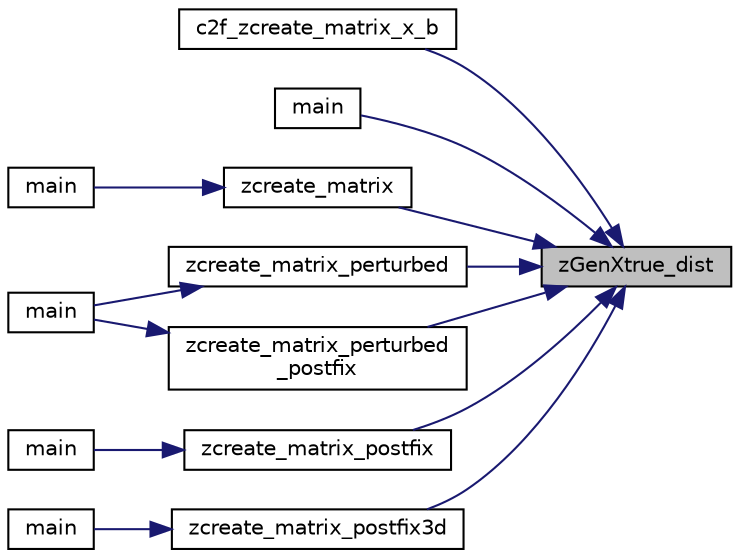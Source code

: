 digraph "zGenXtrue_dist"
{
 // LATEX_PDF_SIZE
  edge [fontname="Helvetica",fontsize="10",labelfontname="Helvetica",labelfontsize="10"];
  node [fontname="Helvetica",fontsize="10",shape=record];
  rankdir="RL";
  Node1 [label="zGenXtrue_dist",height=0.2,width=0.4,color="black", fillcolor="grey75", style="filled", fontcolor="black",tooltip=" "];
  Node1 -> Node2 [dir="back",color="midnightblue",fontsize="10",style="solid",fontname="Helvetica"];
  Node2 [label="c2f_zcreate_matrix_x_b",height=0.2,width=0.4,color="black", fillcolor="white", style="filled",URL="$c2f__zcreate__matrix__x__b_8c.html#aff1aed6a54a517bdec4fdb9237b76d60",tooltip=" "];
  Node1 -> Node3 [dir="back",color="midnightblue",fontsize="10",style="solid",fontname="Helvetica"];
  Node3 [label="main",height=0.2,width=0.4,color="black", fillcolor="white", style="filled",URL="$pzdrive1__ABglobal_8c.html#a0ddf1224851353fc92bfbff6f499fa97",tooltip=" "];
  Node1 -> Node4 [dir="back",color="midnightblue",fontsize="10",style="solid",fontname="Helvetica"];
  Node4 [label="zcreate_matrix",height=0.2,width=0.4,color="black", fillcolor="white", style="filled",URL="$superlu__zdefs_8h.html#a8fe80ecad2edcd129d84b229885f7510",tooltip=" "];
  Node4 -> Node5 [dir="back",color="midnightblue",fontsize="10",style="solid",fontname="Helvetica"];
  Node5 [label="main",height=0.2,width=0.4,color="black", fillcolor="white", style="filled",URL="$pztest_8c.html#a0ddf1224851353fc92bfbff6f499fa97",tooltip=" "];
  Node1 -> Node6 [dir="back",color="midnightblue",fontsize="10",style="solid",fontname="Helvetica"];
  Node6 [label="zcreate_matrix_perturbed",height=0.2,width=0.4,color="black", fillcolor="white", style="filled",URL="$zcreate__matrix__perturbed_8c.html#a67e45954f7cda5ed81cf0d5d8ad95706",tooltip=" "];
  Node6 -> Node7 [dir="back",color="midnightblue",fontsize="10",style="solid",fontname="Helvetica"];
  Node7 [label="main",height=0.2,width=0.4,color="black", fillcolor="white", style="filled",URL="$pzdrive2_8c.html#a0ddf1224851353fc92bfbff6f499fa97",tooltip=" "];
  Node1 -> Node8 [dir="back",color="midnightblue",fontsize="10",style="solid",fontname="Helvetica"];
  Node8 [label="zcreate_matrix_perturbed\l_postfix",height=0.2,width=0.4,color="black", fillcolor="white", style="filled",URL="$zcreate__matrix__perturbed_8c.html#a8f161723be47995bd8640ccb09a0824b",tooltip=" "];
  Node8 -> Node7 [dir="back",color="midnightblue",fontsize="10",style="solid",fontname="Helvetica"];
  Node1 -> Node9 [dir="back",color="midnightblue",fontsize="10",style="solid",fontname="Helvetica"];
  Node9 [label="zcreate_matrix_postfix",height=0.2,width=0.4,color="black", fillcolor="white", style="filled",URL="$superlu__zdefs_8h.html#a4717c8b0363cb4de3fb37f4db8240f26",tooltip=" "];
  Node9 -> Node10 [dir="back",color="midnightblue",fontsize="10",style="solid",fontname="Helvetica"];
  Node10 [label="main",height=0.2,width=0.4,color="black", fillcolor="white", style="filled",URL="$pzdrive_8c.html#a0ddf1224851353fc92bfbff6f499fa97",tooltip=" "];
  Node1 -> Node11 [dir="back",color="midnightblue",fontsize="10",style="solid",fontname="Helvetica"];
  Node11 [label="zcreate_matrix_postfix3d",height=0.2,width=0.4,color="black", fillcolor="white", style="filled",URL="$superlu__zdefs_8h.html#a01bc537365a18c6a3b005122cfbcf1e9",tooltip=" "];
  Node11 -> Node12 [dir="back",color="midnightblue",fontsize="10",style="solid",fontname="Helvetica"];
  Node12 [label="main",height=0.2,width=0.4,color="black", fillcolor="white", style="filled",URL="$pzdrive3d_8c.html#a0ddf1224851353fc92bfbff6f499fa97",tooltip=" "];
}
